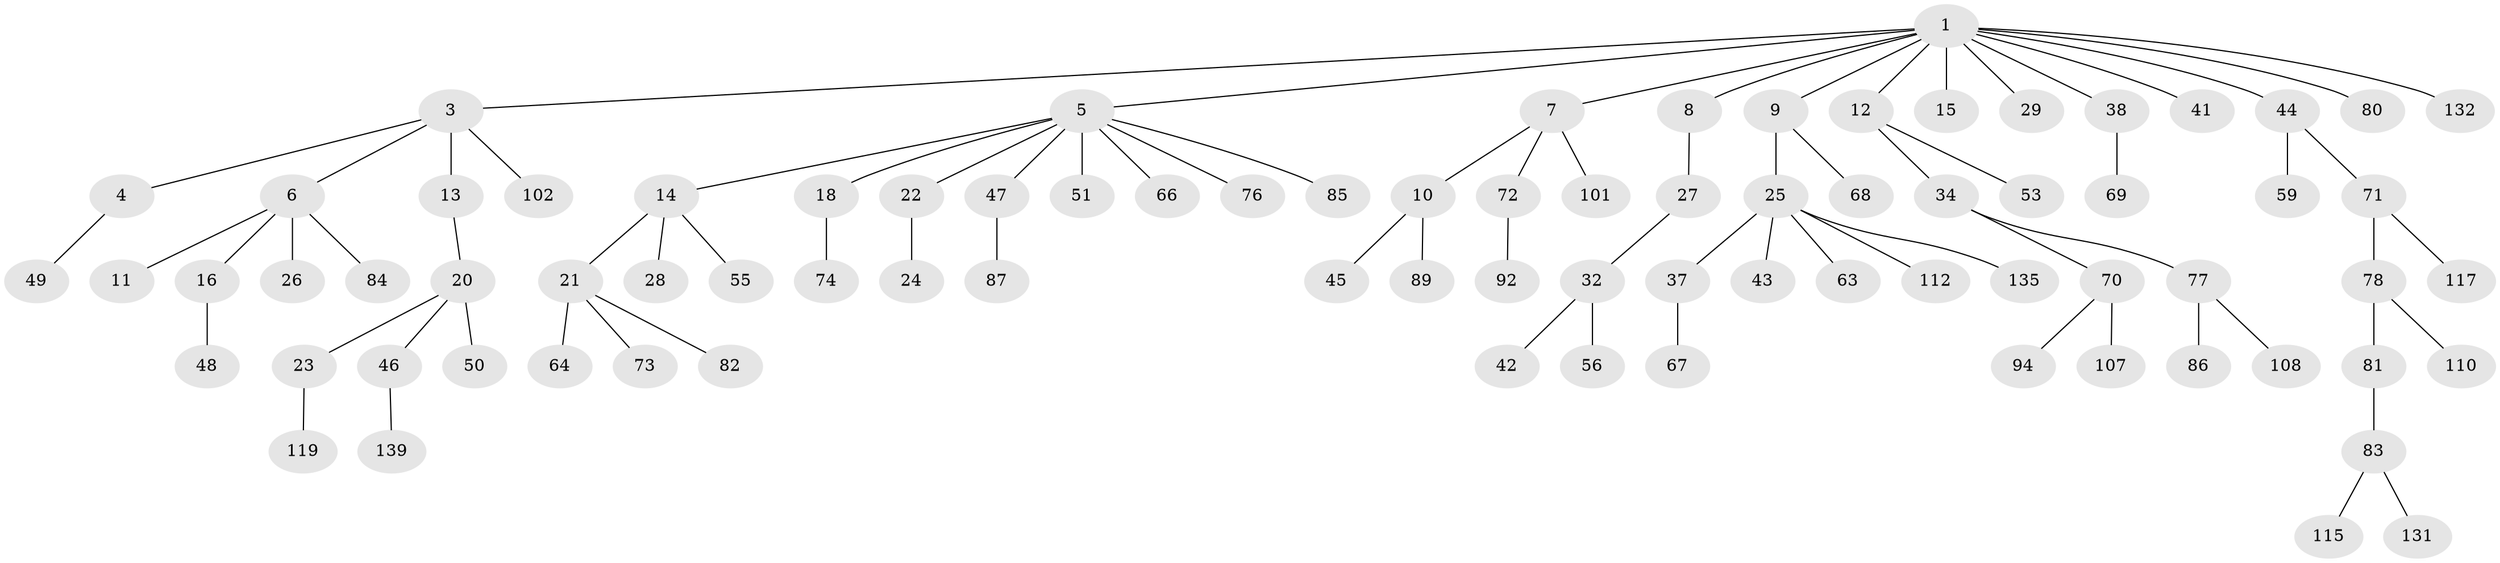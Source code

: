 // original degree distribution, {6: 0.014388489208633094, 9: 0.007194244604316547, 5: 0.03597122302158273, 2: 0.2733812949640288, 7: 0.007194244604316547, 4: 0.050359712230215826, 3: 0.1223021582733813, 1: 0.4892086330935252}
// Generated by graph-tools (version 1.1) at 2025/19/03/04/25 18:19:17]
// undirected, 83 vertices, 82 edges
graph export_dot {
graph [start="1"]
  node [color=gray90,style=filled];
  1 [super="+2"];
  3;
  4;
  5 [super="+30+19"];
  6 [super="+57"];
  7;
  8;
  9 [super="+17+99"];
  10;
  11 [super="+88"];
  12;
  13;
  14;
  15;
  16 [super="+39"];
  18;
  20 [super="+62+138+36"];
  21 [super="+52+35"];
  22 [super="+61"];
  23;
  24;
  25;
  26;
  27;
  28 [super="+58"];
  29 [super="+100"];
  32 [super="+137"];
  34 [super="+40+54"];
  37;
  38;
  41 [super="+111"];
  42 [super="+79"];
  43 [super="+126+98"];
  44;
  45;
  46;
  47;
  48;
  49 [super="+134+133"];
  50;
  51;
  53 [super="+128"];
  55;
  56 [super="+75"];
  59;
  63;
  64 [super="+136"];
  66 [super="+93"];
  67;
  68;
  69;
  70;
  71;
  72 [super="+90"];
  73;
  74 [super="+113"];
  76;
  77;
  78;
  80 [super="+103+116"];
  81;
  82;
  83;
  84;
  85 [super="+105"];
  86;
  87 [super="+123"];
  89 [super="+127"];
  92;
  94;
  101;
  102;
  107;
  108 [super="+130"];
  110;
  112;
  115 [super="+125"];
  117;
  119 [super="+124"];
  131;
  132;
  135;
  139;
  1 -- 3;
  1 -- 12;
  1 -- 38;
  1 -- 80;
  1 -- 132;
  1 -- 5;
  1 -- 7;
  1 -- 8;
  1 -- 9;
  1 -- 41;
  1 -- 44;
  1 -- 15;
  1 -- 29;
  3 -- 4;
  3 -- 6;
  3 -- 13;
  3 -- 102;
  4 -- 49;
  5 -- 14;
  5 -- 18;
  5 -- 22;
  5 -- 76;
  5 -- 66;
  5 -- 51;
  5 -- 85;
  5 -- 47;
  6 -- 11;
  6 -- 16;
  6 -- 26;
  6 -- 84;
  7 -- 10;
  7 -- 72;
  7 -- 101;
  8 -- 27;
  9 -- 25;
  9 -- 68;
  10 -- 45;
  10 -- 89;
  12 -- 34;
  12 -- 53;
  13 -- 20;
  14 -- 21;
  14 -- 28;
  14 -- 55;
  16 -- 48;
  18 -- 74;
  20 -- 23;
  20 -- 50;
  20 -- 46;
  21 -- 64;
  21 -- 73;
  21 -- 82;
  22 -- 24;
  23 -- 119;
  25 -- 37;
  25 -- 43;
  25 -- 63;
  25 -- 112;
  25 -- 135;
  27 -- 32;
  32 -- 42;
  32 -- 56;
  34 -- 70;
  34 -- 77;
  37 -- 67;
  38 -- 69;
  44 -- 59;
  44 -- 71;
  46 -- 139;
  47 -- 87;
  70 -- 94;
  70 -- 107;
  71 -- 78;
  71 -- 117;
  72 -- 92;
  77 -- 86;
  77 -- 108;
  78 -- 81;
  78 -- 110;
  81 -- 83;
  83 -- 115;
  83 -- 131;
}

